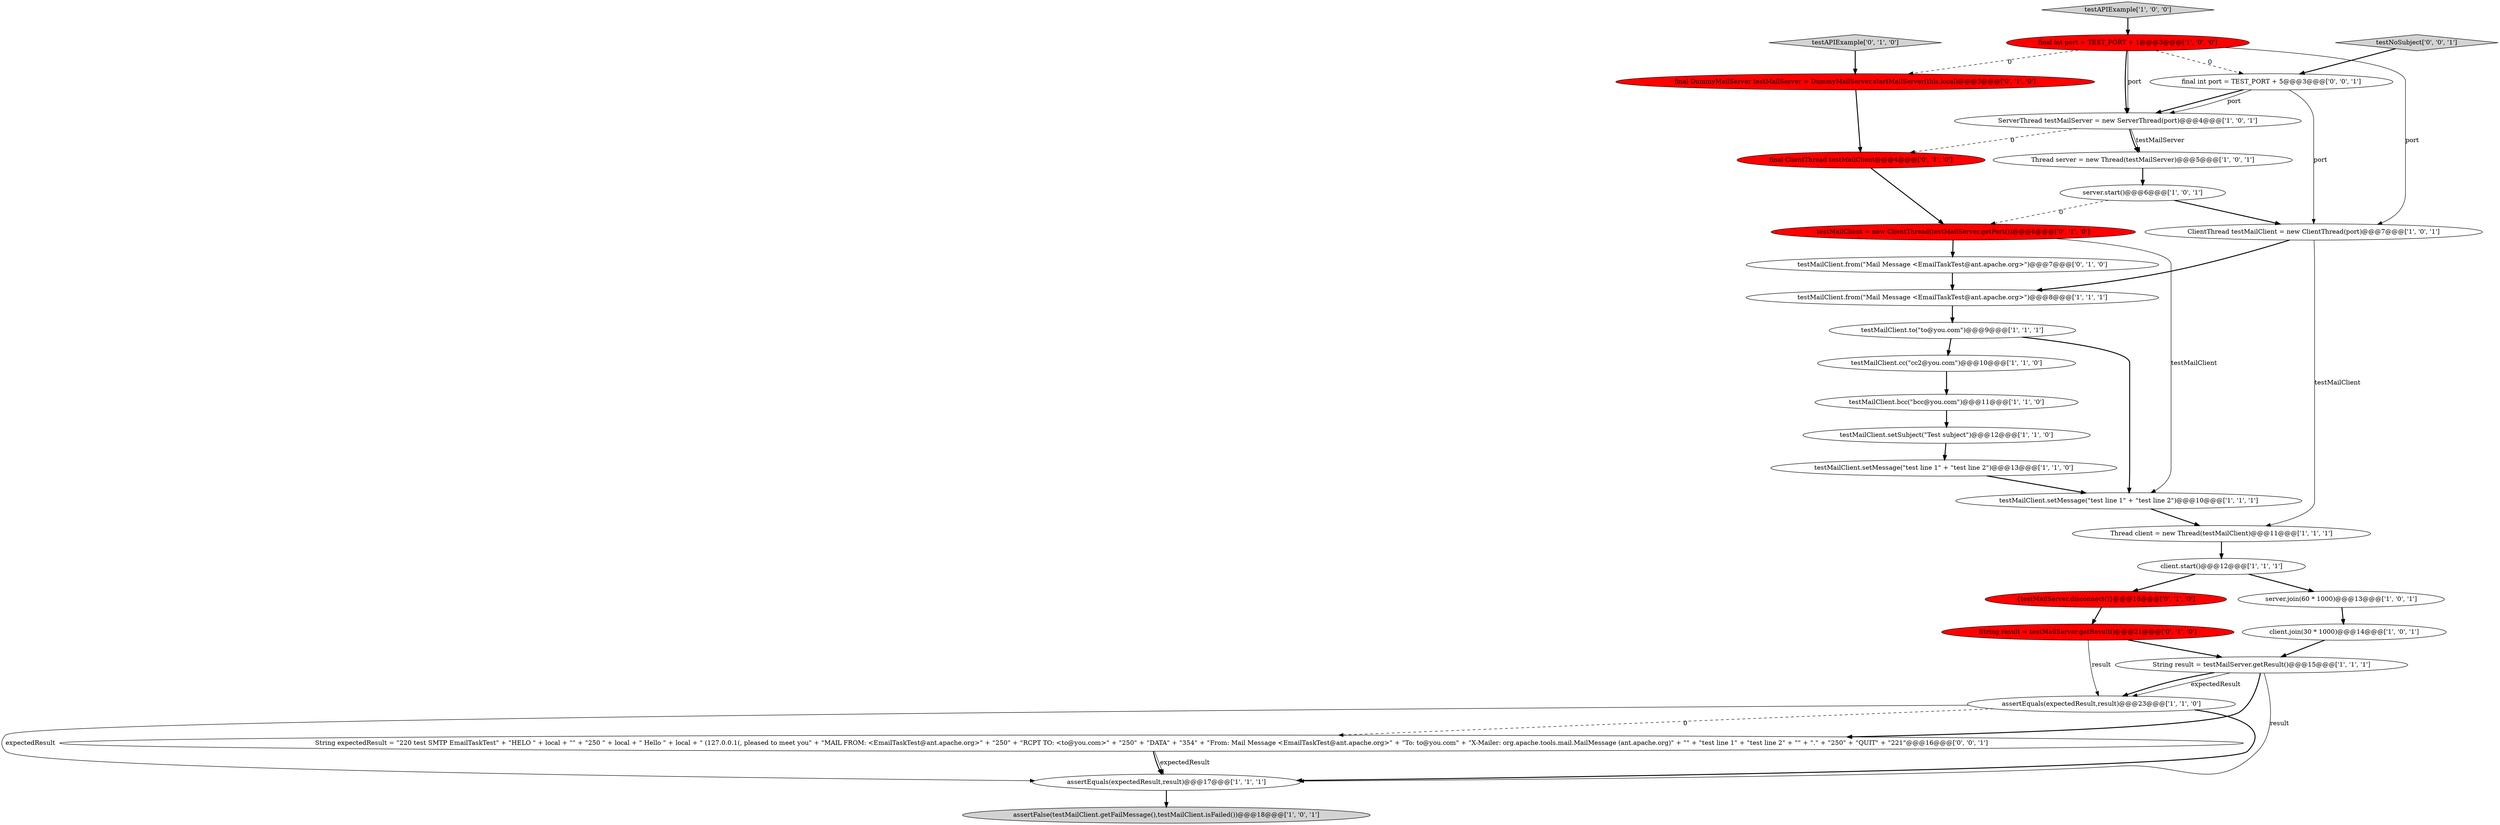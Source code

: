 digraph {
21 [style = filled, label = "String result = testMailServer.getResult()@@@21@@@['0', '1', '0']", fillcolor = red, shape = ellipse image = "AAA1AAABBB2BBB"];
11 [style = filled, label = "testAPIExample['1', '0', '0']", fillcolor = lightgray, shape = diamond image = "AAA0AAABBB1BBB"];
14 [style = filled, label = "testMailClient.setSubject(\"Test subject\")@@@12@@@['1', '1', '0']", fillcolor = white, shape = ellipse image = "AAA0AAABBB1BBB"];
18 [style = filled, label = "Thread client = new Thread(testMailClient)@@@11@@@['1', '1', '1']", fillcolor = white, shape = ellipse image = "AAA0AAABBB1BBB"];
19 [style = filled, label = "testMailClient.to(\"to@you.com\")@@@9@@@['1', '1', '1']", fillcolor = white, shape = ellipse image = "AAA0AAABBB1BBB"];
25 [style = filled, label = "testAPIExample['0', '1', '0']", fillcolor = lightgray, shape = diamond image = "AAA0AAABBB2BBB"];
22 [style = filled, label = "final DummyMailServer testMailServer = DummyMailServer.startMailServer(this.local)@@@3@@@['0', '1', '0']", fillcolor = red, shape = ellipse image = "AAA1AAABBB2BBB"];
3 [style = filled, label = "client.start()@@@12@@@['1', '1', '1']", fillcolor = white, shape = ellipse image = "AAA0AAABBB1BBB"];
2 [style = filled, label = "Thread server = new Thread(testMailServer)@@@5@@@['1', '0', '1']", fillcolor = white, shape = ellipse image = "AAA0AAABBB1BBB"];
1 [style = filled, label = "assertEquals(expectedResult,result)@@@23@@@['1', '1', '0']", fillcolor = white, shape = ellipse image = "AAA0AAABBB1BBB"];
26 [style = filled, label = "{testMailServer.disconnect()}@@@18@@@['0', '1', '0']", fillcolor = red, shape = ellipse image = "AAA1AAABBB2BBB"];
29 [style = filled, label = "final int port = TEST_PORT + 5@@@3@@@['0', '0', '1']", fillcolor = white, shape = ellipse image = "AAA0AAABBB3BBB"];
24 [style = filled, label = "final ClientThread testMailClient@@@4@@@['0', '1', '0']", fillcolor = red, shape = ellipse image = "AAA1AAABBB2BBB"];
12 [style = filled, label = "ClientThread testMailClient = new ClientThread(port)@@@7@@@['1', '0', '1']", fillcolor = white, shape = ellipse image = "AAA0AAABBB1BBB"];
28 [style = filled, label = "String expectedResult = \"220 test SMTP EmailTaskTest\" + \"HELO \" + local + \"\" + \"250 \" + local + \" Hello \" + local + \" (127.0.0.1(, pleased to meet you\" + \"MAIL FROM: <EmailTaskTest@ant.apache.org>\" + \"250\" + \"RCPT TO: <to@you.com>\" + \"250\" + \"DATA\" + \"354\" + \"From: Mail Message <EmailTaskTest@ant.apache.org>\" + \"To: to@you.com\" + \"X-Mailer: org.apache.tools.mail.MailMessage (ant.apache.org)\" + \"\" + \"test line 1\" + \"test line 2\" + \"\" + \".\" + \"250\" + \"QUIT\" + \"221\"@@@16@@@['0', '0', '1']", fillcolor = white, shape = ellipse image = "AAA0AAABBB3BBB"];
20 [style = filled, label = "testMailClient.cc(\"cc2@you.com\")@@@10@@@['1', '1', '0']", fillcolor = white, shape = ellipse image = "AAA0AAABBB1BBB"];
23 [style = filled, label = "testMailClient.from(\"Mail Message <EmailTaskTest@ant.apache.org>\")@@@7@@@['0', '1', '0']", fillcolor = white, shape = ellipse image = "AAA0AAABBB2BBB"];
13 [style = filled, label = "client.join(30 * 1000)@@@14@@@['1', '0', '1']", fillcolor = white, shape = ellipse image = "AAA0AAABBB1BBB"];
10 [style = filled, label = "testMailClient.bcc(\"bcc@you.com\")@@@11@@@['1', '1', '0']", fillcolor = white, shape = ellipse image = "AAA0AAABBB1BBB"];
5 [style = filled, label = "ServerThread testMailServer = new ServerThread(port)@@@4@@@['1', '0', '1']", fillcolor = white, shape = ellipse image = "AAA0AAABBB1BBB"];
0 [style = filled, label = "server.start()@@@6@@@['1', '0', '1']", fillcolor = white, shape = ellipse image = "AAA0AAABBB1BBB"];
9 [style = filled, label = "testMailClient.from(\"Mail Message <EmailTaskTest@ant.apache.org>\")@@@8@@@['1', '1', '1']", fillcolor = white, shape = ellipse image = "AAA0AAABBB1BBB"];
27 [style = filled, label = "testMailClient = new ClientThread(testMailServer.getPort())@@@6@@@['0', '1', '0']", fillcolor = red, shape = ellipse image = "AAA1AAABBB2BBB"];
6 [style = filled, label = "testMailClient.setMessage(\"test line 1\" + \"test line 2\")@@@13@@@['1', '1', '0']", fillcolor = white, shape = ellipse image = "AAA0AAABBB1BBB"];
17 [style = filled, label = "String result = testMailServer.getResult()@@@15@@@['1', '1', '1']", fillcolor = white, shape = ellipse image = "AAA0AAABBB1BBB"];
30 [style = filled, label = "testNoSubject['0', '0', '1']", fillcolor = lightgray, shape = diamond image = "AAA0AAABBB3BBB"];
16 [style = filled, label = "server.join(60 * 1000)@@@13@@@['1', '0', '1']", fillcolor = white, shape = ellipse image = "AAA0AAABBB1BBB"];
7 [style = filled, label = "testMailClient.setMessage(\"test line 1\" + \"test line 2\")@@@10@@@['1', '1', '1']", fillcolor = white, shape = ellipse image = "AAA0AAABBB1BBB"];
8 [style = filled, label = "assertEquals(expectedResult,result)@@@17@@@['1', '1', '1']", fillcolor = white, shape = ellipse image = "AAA0AAABBB1BBB"];
15 [style = filled, label = "assertFalse(testMailClient.getFailMessage(),testMailClient.isFailed())@@@18@@@['1', '0', '1']", fillcolor = lightgray, shape = ellipse image = "AAA0AAABBB1BBB"];
4 [style = filled, label = "final int port = TEST_PORT + 1@@@3@@@['1', '0', '0']", fillcolor = red, shape = ellipse image = "AAA1AAABBB1BBB"];
18->3 [style = bold, label=""];
16->13 [style = bold, label=""];
28->8 [style = solid, label="expectedResult"];
29->5 [style = bold, label=""];
1->8 [style = bold, label=""];
8->15 [style = bold, label=""];
17->1 [style = bold, label=""];
25->22 [style = bold, label=""];
10->14 [style = bold, label=""];
19->20 [style = bold, label=""];
0->12 [style = bold, label=""];
11->4 [style = bold, label=""];
5->24 [style = dashed, label="0"];
27->7 [style = solid, label="testMailClient"];
3->26 [style = bold, label=""];
29->12 [style = solid, label="port"];
4->22 [style = dashed, label="0"];
0->27 [style = dashed, label="0"];
3->16 [style = bold, label=""];
1->28 [style = dashed, label="0"];
12->18 [style = solid, label="testMailClient"];
12->9 [style = bold, label=""];
30->29 [style = bold, label=""];
20->10 [style = bold, label=""];
26->21 [style = bold, label=""];
13->17 [style = bold, label=""];
5->2 [style = bold, label=""];
17->28 [style = bold, label=""];
2->0 [style = bold, label=""];
17->1 [style = solid, label="expectedResult"];
21->1 [style = solid, label="result"];
5->2 [style = solid, label="testMailServer"];
28->8 [style = bold, label=""];
4->5 [style = solid, label="port"];
17->8 [style = solid, label="result"];
7->18 [style = bold, label=""];
9->19 [style = bold, label=""];
27->23 [style = bold, label=""];
22->24 [style = bold, label=""];
4->29 [style = dashed, label="0"];
6->7 [style = bold, label=""];
4->12 [style = solid, label="port"];
23->9 [style = bold, label=""];
4->5 [style = bold, label=""];
24->27 [style = bold, label=""];
14->6 [style = bold, label=""];
21->17 [style = bold, label=""];
19->7 [style = bold, label=""];
1->8 [style = solid, label="expectedResult"];
29->5 [style = solid, label="port"];
}
